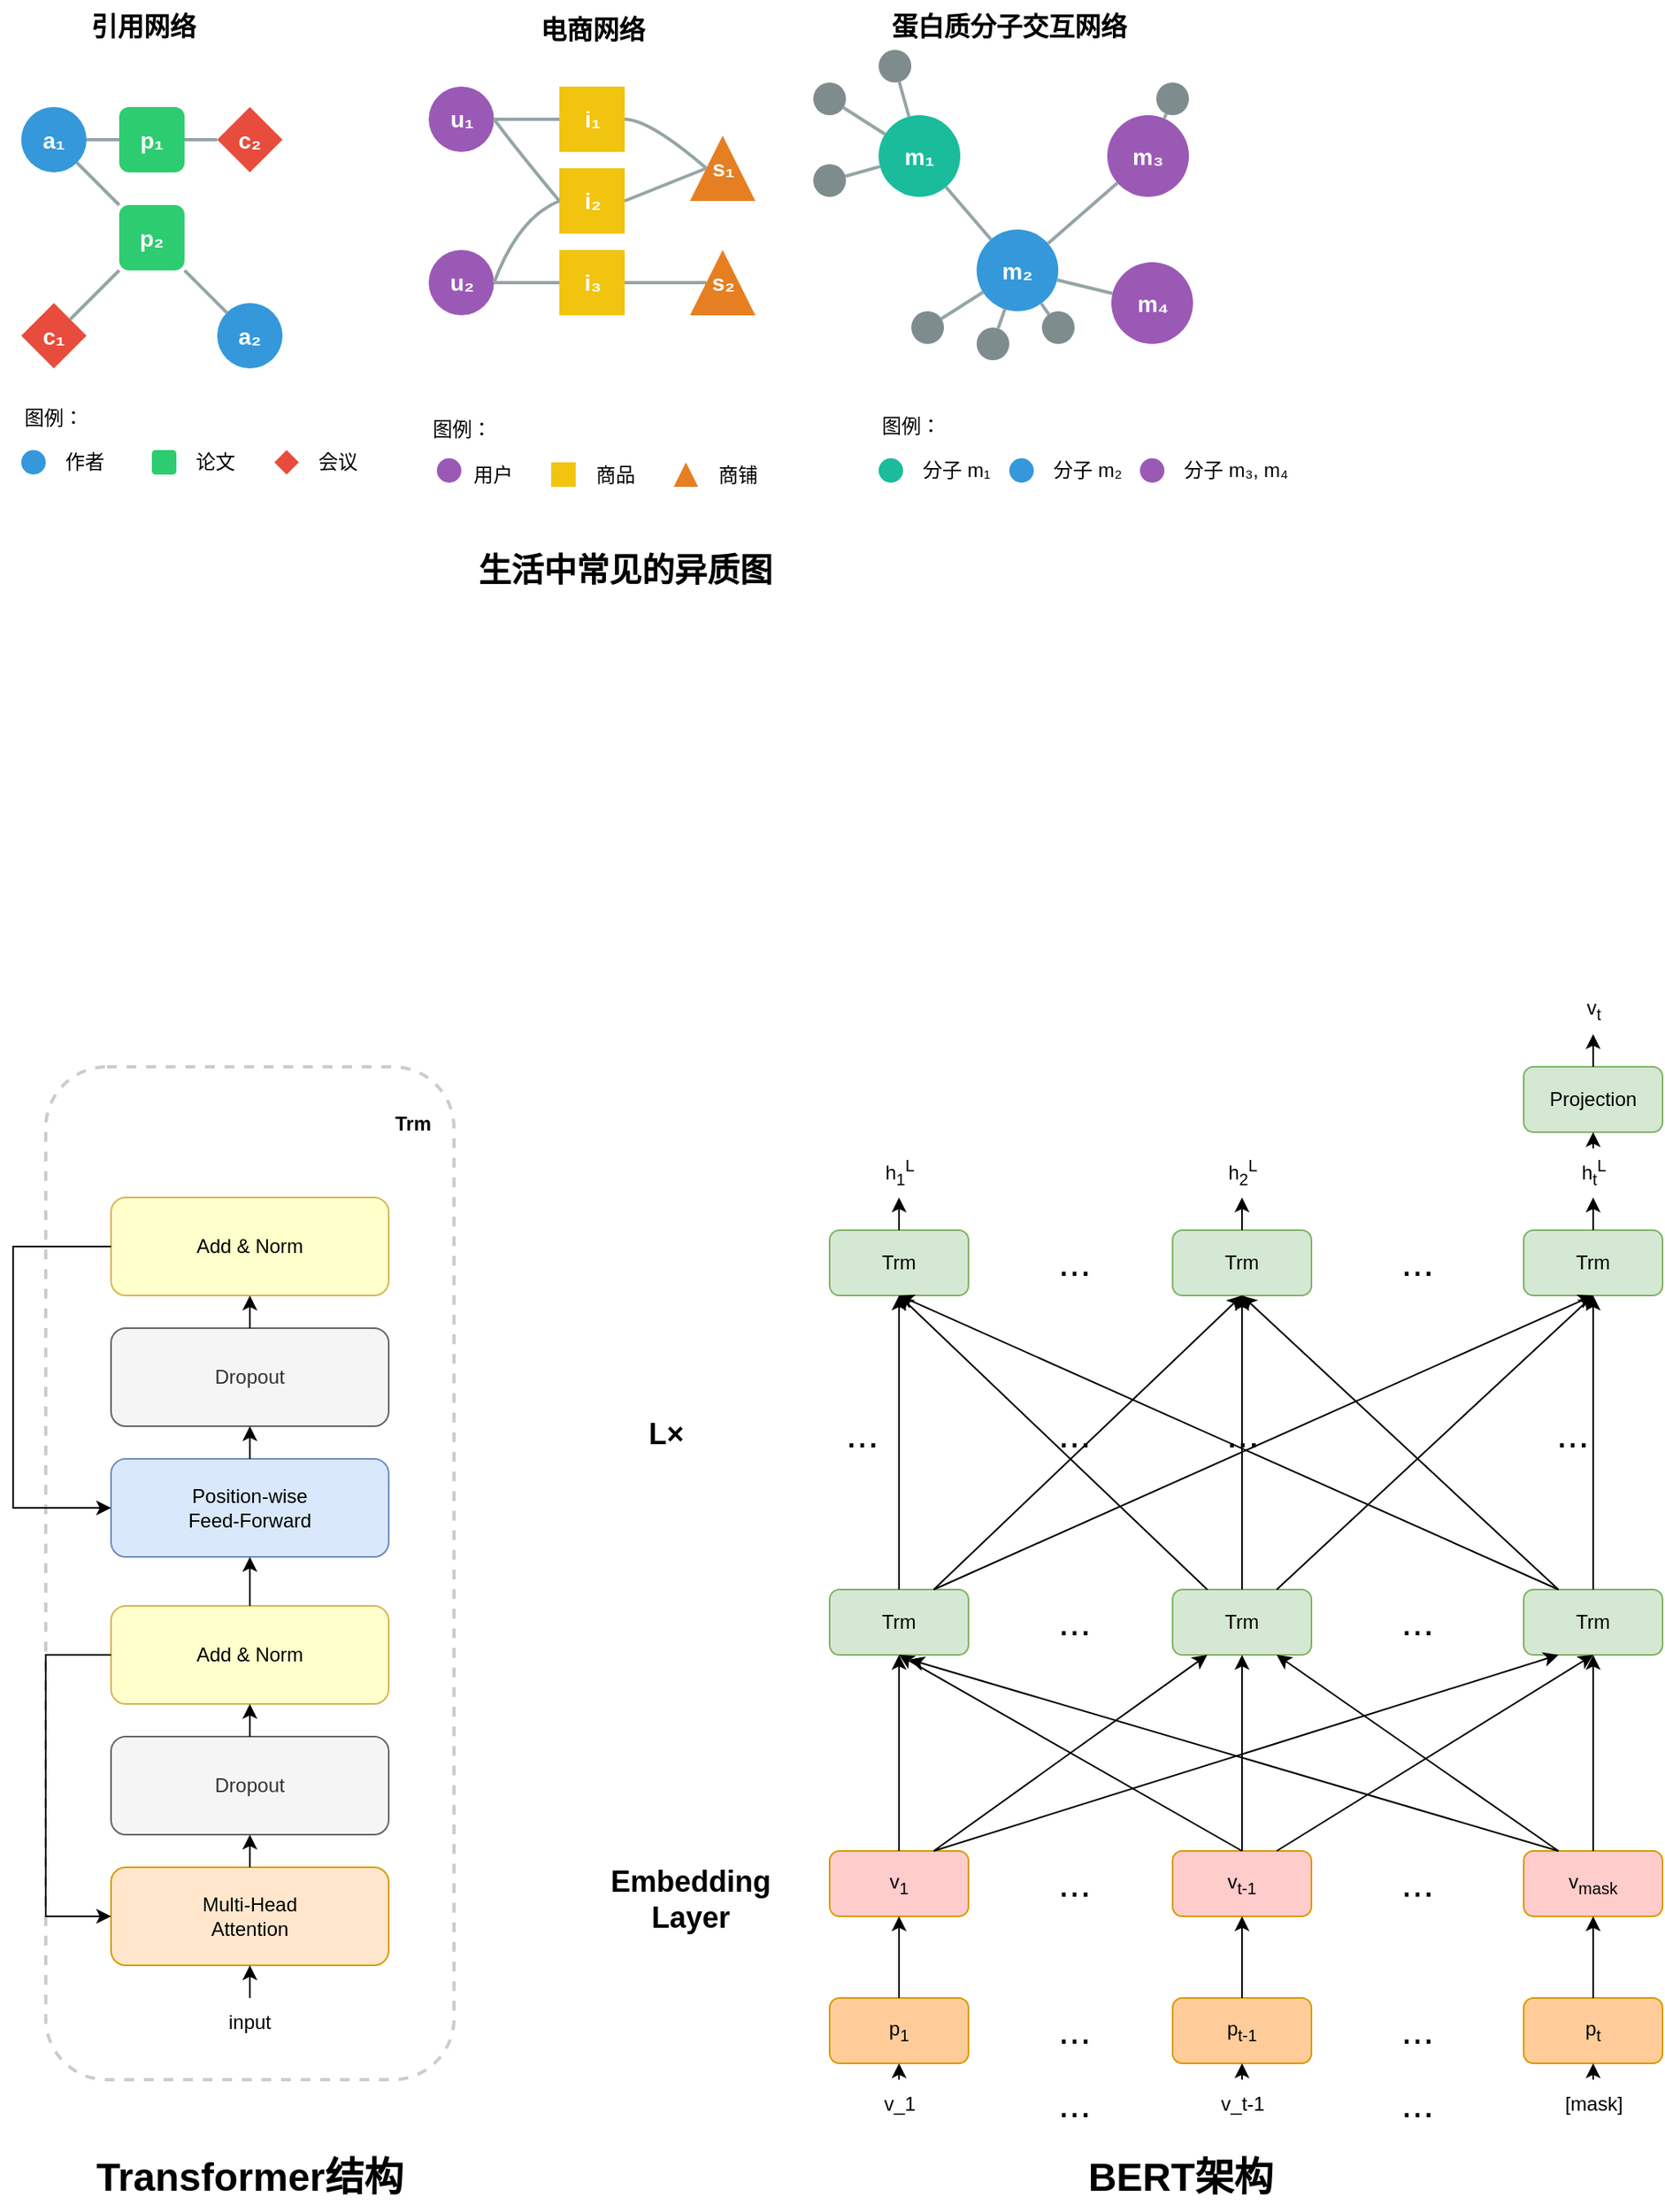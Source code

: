 <mxfile version="26.2.12">
  <diagram name="网络关系图 - 新设计" id="T0NNr2-d_XMmImwdZqJt">
    <mxGraphModel dx="1556" dy="850" grid="1" gridSize="10" guides="1" tooltips="1" connect="1" arrows="1" fold="1" page="1" pageScale="1" pageWidth="827" pageHeight="1169" math="0" shadow="0">
      <root>
        <mxCell id="0" />
        <mxCell id="1" parent="0" />
        <mxCell id="O9Zofe9HGtcKiM1Daw7x-1" value="生活中常见的异质图" style="text;html=1;strokeColor=none;fillColor=none;align=center;verticalAlign=middle;whiteSpace=wrap;rounded=0;fontSize=20;fontStyle=1" parent="1" vertex="1">
          <mxGeometry x="439.5" y="400" width="330" height="30" as="geometry" />
        </mxCell>
        <mxCell id="O9Zofe9HGtcKiM1Daw7x-2" value="引用网络" style="text;html=1;strokeColor=none;fillColor=none;align=center;verticalAlign=middle;whiteSpace=wrap;rounded=0;fontSize=16;fontStyle=1" parent="1" vertex="1">
          <mxGeometry x="230" y="67.5" width="160" height="30" as="geometry" />
        </mxCell>
        <mxCell id="O9Zofe9HGtcKiM1Daw7x-3" value="a₁" style="ellipse;whiteSpace=wrap;html=1;aspect=fixed;fillColor=#3498DB;strokeColor=none;fontColor=#FFFFFF;fontSize=14;fontStyle=1" parent="1" vertex="1">
          <mxGeometry x="235" y="132.5" width="40" height="40" as="geometry" />
        </mxCell>
        <mxCell id="O9Zofe9HGtcKiM1Daw7x-4" value="a₂" style="ellipse;whiteSpace=wrap;html=1;aspect=fixed;fillColor=#3498DB;strokeColor=none;fontColor=#FFFFFF;fontSize=14;fontStyle=1" parent="1" vertex="1">
          <mxGeometry x="355" y="252.5" width="40" height="40" as="geometry" />
        </mxCell>
        <mxCell id="O9Zofe9HGtcKiM1Daw7x-5" value="p₁" style="rounded=1;whiteSpace=wrap;html=1;fillColor=#2ECC71;strokeColor=none;fontColor=#FFFFFF;fontSize=14;fontStyle=1" parent="1" vertex="1">
          <mxGeometry x="295" y="132.5" width="40" height="40" as="geometry" />
        </mxCell>
        <mxCell id="O9Zofe9HGtcKiM1Daw7x-6" value="p₂" style="rounded=1;whiteSpace=wrap;html=1;fillColor=#2ECC71;strokeColor=none;fontColor=#FFFFFF;fontSize=14;fontStyle=1" parent="1" vertex="1">
          <mxGeometry x="295" y="192.5" width="40" height="40" as="geometry" />
        </mxCell>
        <mxCell id="O9Zofe9HGtcKiM1Daw7x-7" value="c₁" style="shape=hexagon;perimeter=hexagonPerimeter2;whiteSpace=wrap;html=1;fixedSize=1;fillColor=#E74C3C;strokeColor=none;fontColor=#FFFFFF;fontSize=14;fontStyle=1" parent="1" vertex="1">
          <mxGeometry x="235" y="252.5" width="40" height="40" as="geometry" />
        </mxCell>
        <mxCell id="O9Zofe9HGtcKiM1Daw7x-8" value="c₂" style="shape=hexagon;perimeter=hexagonPerimeter2;whiteSpace=wrap;html=1;fixedSize=1;fillColor=#E74C3C;strokeColor=none;fontColor=#FFFFFF;fontSize=14;fontStyle=1" parent="1" vertex="1">
          <mxGeometry x="355" y="132.5" width="40" height="40" as="geometry" />
        </mxCell>
        <mxCell id="O9Zofe9HGtcKiM1Daw7x-9" value="" style="endArrow=none;html=1;rounded=0;strokeWidth=2;strokeColor=#95A5A6;" parent="1" source="O9Zofe9HGtcKiM1Daw7x-3" target="O9Zofe9HGtcKiM1Daw7x-5" edge="1">
          <mxGeometry width="50" height="50" relative="1" as="geometry">
            <mxPoint x="495" y="392.5" as="sourcePoint" />
            <mxPoint x="545" y="342.5" as="targetPoint" />
          </mxGeometry>
        </mxCell>
        <mxCell id="O9Zofe9HGtcKiM1Daw7x-10" value="" style="endArrow=none;html=1;rounded=0;strokeWidth=2;strokeColor=#95A5A6;" parent="1" source="O9Zofe9HGtcKiM1Daw7x-3" target="O9Zofe9HGtcKiM1Daw7x-6" edge="1">
          <mxGeometry width="50" height="50" relative="1" as="geometry">
            <mxPoint x="495" y="392.5" as="sourcePoint" />
            <mxPoint x="545" y="342.5" as="targetPoint" />
          </mxGeometry>
        </mxCell>
        <mxCell id="O9Zofe9HGtcKiM1Daw7x-11" value="" style="endArrow=none;html=1;rounded=0;strokeWidth=2;strokeColor=#95A5A6;" parent="1" source="O9Zofe9HGtcKiM1Daw7x-5" target="O9Zofe9HGtcKiM1Daw7x-8" edge="1">
          <mxGeometry width="50" height="50" relative="1" as="geometry">
            <mxPoint x="495" y="392.5" as="sourcePoint" />
            <mxPoint x="545" y="342.5" as="targetPoint" />
          </mxGeometry>
        </mxCell>
        <mxCell id="O9Zofe9HGtcKiM1Daw7x-12" value="" style="endArrow=none;html=1;rounded=0;strokeWidth=2;strokeColor=#95A5A6;" parent="1" source="O9Zofe9HGtcKiM1Daw7x-6" target="O9Zofe9HGtcKiM1Daw7x-7" edge="1">
          <mxGeometry width="50" height="50" relative="1" as="geometry">
            <mxPoint x="495" y="392.5" as="sourcePoint" />
            <mxPoint x="545" y="342.5" as="targetPoint" />
          </mxGeometry>
        </mxCell>
        <mxCell id="O9Zofe9HGtcKiM1Daw7x-13" value="" style="endArrow=none;html=1;rounded=0;strokeWidth=2;strokeColor=#95A5A6;" parent="1" source="O9Zofe9HGtcKiM1Daw7x-6" target="O9Zofe9HGtcKiM1Daw7x-4" edge="1">
          <mxGeometry width="50" height="50" relative="1" as="geometry">
            <mxPoint x="495" y="392.5" as="sourcePoint" />
            <mxPoint x="545" y="342.5" as="targetPoint" />
          </mxGeometry>
        </mxCell>
        <mxCell id="O9Zofe9HGtcKiM1Daw7x-14" value="图例：" style="text;html=1;strokeColor=none;fillColor=none;align=left;verticalAlign=middle;whiteSpace=wrap;fontSize=12;" parent="1" vertex="1">
          <mxGeometry x="235" y="312.5" width="40" height="20" as="geometry" />
        </mxCell>
        <mxCell id="O9Zofe9HGtcKiM1Daw7x-15" value="" style="ellipse;whiteSpace=wrap;html=1;aspect=fixed;fillColor=#3498DB;strokeColor=none;" parent="1" vertex="1">
          <mxGeometry x="235" y="342.5" width="15" height="15" as="geometry" />
        </mxCell>
        <mxCell id="O9Zofe9HGtcKiM1Daw7x-16" value="作者" style="text;html=1;strokeColor=none;fillColor=none;align=left;verticalAlign=middle;whiteSpace=wrap;fontSize=12;" parent="1" vertex="1">
          <mxGeometry x="260" y="340" width="40" height="20" as="geometry" />
        </mxCell>
        <mxCell id="O9Zofe9HGtcKiM1Daw7x-17" value="" style="rounded=1;whiteSpace=wrap;html=1;fillColor=#2ECC71;strokeColor=none;" parent="1" vertex="1">
          <mxGeometry x="315" y="342.5" width="15" height="15" as="geometry" />
        </mxCell>
        <mxCell id="O9Zofe9HGtcKiM1Daw7x-18" value="论文" style="text;html=1;strokeColor=none;fillColor=none;align=left;verticalAlign=middle;whiteSpace=wrap;fontSize=12;" parent="1" vertex="1">
          <mxGeometry x="340" y="340" width="40" height="20" as="geometry" />
        </mxCell>
        <mxCell id="O9Zofe9HGtcKiM1Daw7x-19" value="" style="shape=hexagon;perimeter=hexagonPerimeter2;whiteSpace=wrap;html=1;fixedSize=1;fillColor=#E74C3C;strokeColor=none;" parent="1" vertex="1">
          <mxGeometry x="390" y="342.5" width="15" height="15" as="geometry" />
        </mxCell>
        <mxCell id="O9Zofe9HGtcKiM1Daw7x-20" value="会议" style="text;html=1;strokeColor=none;fillColor=none;align=left;verticalAlign=middle;whiteSpace=wrap;fontSize=12;" parent="1" vertex="1">
          <mxGeometry x="415" y="340" width="40" height="20" as="geometry" />
        </mxCell>
        <mxCell id="O9Zofe9HGtcKiM1Daw7x-21" value="电商网络" style="text;html=1;strokeColor=none;fillColor=none;align=center;verticalAlign=middle;whiteSpace=wrap;rounded=0;fontSize=16;fontStyle=1" parent="1" vertex="1">
          <mxGeometry x="504.5" y="70" width="160" height="30" as="geometry" />
        </mxCell>
        <mxCell id="O9Zofe9HGtcKiM1Daw7x-22" value="u₁" style="ellipse;whiteSpace=wrap;html=1;aspect=fixed;fillColor=#9B59B6;strokeColor=none;fontColor=#FFFFFF;fontSize=14;fontStyle=1" parent="1" vertex="1">
          <mxGeometry x="484.5" y="120" width="40" height="40" as="geometry" />
        </mxCell>
        <mxCell id="O9Zofe9HGtcKiM1Daw7x-23" value="u₂" style="ellipse;whiteSpace=wrap;html=1;aspect=fixed;fillColor=#9B59B6;strokeColor=none;fontColor=#FFFFFF;fontSize=14;fontStyle=1" parent="1" vertex="1">
          <mxGeometry x="484.5" y="220" width="40" height="40" as="geometry" />
        </mxCell>
        <mxCell id="O9Zofe9HGtcKiM1Daw7x-24" value="i₁" style="rounded=0;whiteSpace=wrap;html=1;fillColor=#F1C40F;strokeColor=none;fontColor=#FFFFFF;fontSize=14;fontStyle=1" parent="1" vertex="1">
          <mxGeometry x="564.5" y="120" width="40" height="40" as="geometry" />
        </mxCell>
        <mxCell id="O9Zofe9HGtcKiM1Daw7x-25" value="i₂" style="rounded=0;whiteSpace=wrap;html=1;fillColor=#F1C40F;strokeColor=none;fontColor=#FFFFFF;fontSize=14;fontStyle=1" parent="1" vertex="1">
          <mxGeometry x="564.5" y="170" width="40" height="40" as="geometry" />
        </mxCell>
        <mxCell id="O9Zofe9HGtcKiM1Daw7x-26" value="i₃" style="rounded=0;whiteSpace=wrap;html=1;fillColor=#F1C40F;strokeColor=none;fontColor=#FFFFFF;fontSize=14;fontStyle=1" parent="1" vertex="1">
          <mxGeometry x="564.5" y="220" width="40" height="40" as="geometry" />
        </mxCell>
        <mxCell id="O9Zofe9HGtcKiM1Daw7x-27" value="s₁" style="shape=trapezoid;perimeter=trapezoidPerimeter;whiteSpace=wrap;html=1;fixedSize=1;fillColor=#E67E22;strokeColor=none;fontColor=#FFFFFF;fontSize=14;fontStyle=1" parent="1" vertex="1">
          <mxGeometry x="644.5" y="150" width="40" height="40" as="geometry" />
        </mxCell>
        <mxCell id="O9Zofe9HGtcKiM1Daw7x-28" value="s₂" style="shape=trapezoid;perimeter=trapezoidPerimeter;whiteSpace=wrap;html=1;fixedSize=1;fillColor=#E67E22;strokeColor=none;fontColor=#FFFFFF;fontSize=14;fontStyle=1" parent="1" vertex="1">
          <mxGeometry x="644.5" y="220" width="40" height="40" as="geometry" />
        </mxCell>
        <mxCell id="O9Zofe9HGtcKiM1Daw7x-29" value="" style="endArrow=none;html=1;rounded=1;strokeWidth=2;strokeColor=#95A5A6;exitX=1;exitY=0.5;exitDx=0;exitDy=0;entryX=0;entryY=0.5;entryDx=0;entryDy=0;curved=1;" parent="1" source="O9Zofe9HGtcKiM1Daw7x-22" target="O9Zofe9HGtcKiM1Daw7x-24" edge="1">
          <mxGeometry width="50" height="50" relative="1" as="geometry">
            <mxPoint x="559.5" y="360" as="sourcePoint" />
            <mxPoint x="609.5" y="310" as="targetPoint" />
          </mxGeometry>
        </mxCell>
        <mxCell id="O9Zofe9HGtcKiM1Daw7x-30" value="" style="endArrow=none;html=1;rounded=1;strokeWidth=2;strokeColor=#95A5A6;exitX=1;exitY=0.5;exitDx=0;exitDy=0;entryX=0;entryY=0.5;entryDx=0;entryDy=0;curved=1;" parent="1" source="O9Zofe9HGtcKiM1Daw7x-22" target="O9Zofe9HGtcKiM1Daw7x-25" edge="1">
          <mxGeometry width="50" height="50" relative="1" as="geometry">
            <mxPoint x="559.5" y="360" as="sourcePoint" />
            <mxPoint x="609.5" y="310" as="targetPoint" />
            <Array as="points">
              <mxPoint x="539.5" y="160" />
            </Array>
          </mxGeometry>
        </mxCell>
        <mxCell id="O9Zofe9HGtcKiM1Daw7x-31" value="" style="endArrow=none;html=1;rounded=1;strokeWidth=2;strokeColor=#95A5A6;exitX=1;exitY=0.5;exitDx=0;exitDy=0;entryX=0;entryY=0.5;entryDx=0;entryDy=0;curved=1;" parent="1" source="O9Zofe9HGtcKiM1Daw7x-23" target="O9Zofe9HGtcKiM1Daw7x-25" edge="1">
          <mxGeometry width="50" height="50" relative="1" as="geometry">
            <mxPoint x="559.5" y="360" as="sourcePoint" />
            <mxPoint x="609.5" y="310" as="targetPoint" />
            <Array as="points">
              <mxPoint x="539.5" y="200" />
            </Array>
          </mxGeometry>
        </mxCell>
        <mxCell id="O9Zofe9HGtcKiM1Daw7x-32" value="" style="endArrow=none;html=1;rounded=1;strokeWidth=2;strokeColor=#95A5A6;exitX=1;exitY=0.5;exitDx=0;exitDy=0;entryX=0;entryY=0.5;entryDx=0;entryDy=0;curved=1;" parent="1" source="O9Zofe9HGtcKiM1Daw7x-23" target="O9Zofe9HGtcKiM1Daw7x-26" edge="1">
          <mxGeometry width="50" height="50" relative="1" as="geometry">
            <mxPoint x="559.5" y="360" as="sourcePoint" />
            <mxPoint x="609.5" y="310" as="targetPoint" />
          </mxGeometry>
        </mxCell>
        <mxCell id="O9Zofe9HGtcKiM1Daw7x-33" value="" style="endArrow=none;html=1;rounded=1;strokeWidth=2;strokeColor=#95A5A6;exitX=1;exitY=0.5;exitDx=0;exitDy=0;entryX=0;entryY=0.5;entryDx=0;entryDy=0;curved=1;" parent="1" source="O9Zofe9HGtcKiM1Daw7x-24" target="O9Zofe9HGtcKiM1Daw7x-27" edge="1">
          <mxGeometry width="50" height="50" relative="1" as="geometry">
            <mxPoint x="559.5" y="360" as="sourcePoint" />
            <mxPoint x="609.5" y="310" as="targetPoint" />
            <Array as="points">
              <mxPoint x="619.5" y="140" />
            </Array>
          </mxGeometry>
        </mxCell>
        <mxCell id="O9Zofe9HGtcKiM1Daw7x-34" value="" style="endArrow=none;html=1;rounded=1;strokeWidth=2;strokeColor=#95A5A6;exitX=1;exitY=0.5;exitDx=0;exitDy=0;entryX=0;entryY=0.5;entryDx=0;entryDy=0;curved=1;" parent="1" source="O9Zofe9HGtcKiM1Daw7x-25" target="O9Zofe9HGtcKiM1Daw7x-27" edge="1">
          <mxGeometry width="50" height="50" relative="1" as="geometry">
            <mxPoint x="559.5" y="360" as="sourcePoint" />
            <mxPoint x="609.5" y="310" as="targetPoint" />
          </mxGeometry>
        </mxCell>
        <mxCell id="O9Zofe9HGtcKiM1Daw7x-35" value="" style="endArrow=none;html=1;rounded=1;strokeWidth=2;strokeColor=#95A5A6;exitX=1;exitY=0.5;exitDx=0;exitDy=0;entryX=0;entryY=0.5;entryDx=0;entryDy=0;curved=1;" parent="1" source="O9Zofe9HGtcKiM1Daw7x-26" target="O9Zofe9HGtcKiM1Daw7x-28" edge="1">
          <mxGeometry width="50" height="50" relative="1" as="geometry">
            <mxPoint x="559.5" y="360" as="sourcePoint" />
            <mxPoint x="609.5" y="310" as="targetPoint" />
          </mxGeometry>
        </mxCell>
        <mxCell id="O9Zofe9HGtcKiM1Daw7x-36" value="图例：" style="text;html=1;strokeColor=none;fillColor=none;align=left;verticalAlign=middle;whiteSpace=wrap;fontSize=12;" parent="1" vertex="1">
          <mxGeometry x="484.5" y="320" width="40" height="20" as="geometry" />
        </mxCell>
        <mxCell id="O9Zofe9HGtcKiM1Daw7x-37" value="" style="ellipse;whiteSpace=wrap;html=1;aspect=fixed;fillColor=#9B59B6;strokeColor=none;" parent="1" vertex="1">
          <mxGeometry x="489.5" y="347.5" width="15" height="15" as="geometry" />
        </mxCell>
        <mxCell id="O9Zofe9HGtcKiM1Daw7x-38" value="用户" style="text;html=1;strokeColor=none;fillColor=none;align=left;verticalAlign=middle;whiteSpace=wrap;fontSize=12;" parent="1" vertex="1">
          <mxGeometry x="509.5" y="347.5" width="40" height="20" as="geometry" />
        </mxCell>
        <mxCell id="O9Zofe9HGtcKiM1Daw7x-39" value="" style="rounded=0;whiteSpace=wrap;html=1;fillColor=#F1C40F;strokeColor=none;" parent="1" vertex="1">
          <mxGeometry x="559.5" y="350" width="15" height="15" as="geometry" />
        </mxCell>
        <mxCell id="O9Zofe9HGtcKiM1Daw7x-40" value="商品" style="text;html=1;strokeColor=none;fillColor=none;align=left;verticalAlign=middle;whiteSpace=wrap;fontSize=12;" parent="1" vertex="1">
          <mxGeometry x="584.5" y="347.5" width="40" height="20" as="geometry" />
        </mxCell>
        <mxCell id="O9Zofe9HGtcKiM1Daw7x-41" value="" style="shape=trapezoid;perimeter=trapezoidPerimeter;whiteSpace=wrap;html=1;fixedSize=1;fillColor=#E67E22;strokeColor=none;" parent="1" vertex="1">
          <mxGeometry x="634.5" y="350" width="15" height="15" as="geometry" />
        </mxCell>
        <mxCell id="O9Zofe9HGtcKiM1Daw7x-42" value="商铺" style="text;html=1;strokeColor=none;fillColor=none;align=left;verticalAlign=middle;whiteSpace=wrap;fontSize=12;" parent="1" vertex="1">
          <mxGeometry x="659.5" y="347.5" width="40" height="20" as="geometry" />
        </mxCell>
        <mxCell id="O9Zofe9HGtcKiM1Daw7x-43" value="蛋白质分子交互网络" style="text;html=1;strokeColor=none;fillColor=none;align=center;verticalAlign=middle;whiteSpace=wrap;rounded=0;fontSize=16;fontStyle=1" parent="1" vertex="1">
          <mxGeometry x="760" y="67.5" width="160" height="30" as="geometry" />
        </mxCell>
        <mxCell id="O9Zofe9HGtcKiM1Daw7x-44" value="m₁" style="ellipse;whiteSpace=wrap;html=1;aspect=fixed;fillColor=#1ABC9C;strokeColor=none;fontColor=#FFFFFF;fontSize=14;fontStyle=1" parent="1" vertex="1">
          <mxGeometry x="760" y="137.5" width="50" height="50" as="geometry" />
        </mxCell>
        <mxCell id="O9Zofe9HGtcKiM1Daw7x-45" value="m₂" style="ellipse;whiteSpace=wrap;html=1;aspect=fixed;fillColor=#3498DB;strokeColor=none;fontColor=#FFFFFF;fontSize=14;fontStyle=1" parent="1" vertex="1">
          <mxGeometry x="820" y="207.5" width="50" height="50" as="geometry" />
        </mxCell>
        <mxCell id="O9Zofe9HGtcKiM1Daw7x-46" value="m₃" style="ellipse;whiteSpace=wrap;html=1;aspect=fixed;fillColor=#9B59B6;strokeColor=none;fontColor=#FFFFFF;fontSize=14;fontStyle=1" parent="1" vertex="1">
          <mxGeometry x="900" y="137.5" width="50" height="50" as="geometry" />
        </mxCell>
        <mxCell id="O9Zofe9HGtcKiM1Daw7x-47" value="m₄" style="ellipse;whiteSpace=wrap;html=1;aspect=fixed;fillColor=#9B59B6;strokeColor=none;fontColor=#FFFFFF;fontSize=14;fontStyle=1" parent="1" vertex="1">
          <mxGeometry x="902.5" y="227.5" width="50" height="50" as="geometry" />
        </mxCell>
        <mxCell id="O9Zofe9HGtcKiM1Daw7x-48" value="" style="ellipse;whiteSpace=wrap;html=1;aspect=fixed;fillColor=#7F8C8D;strokeColor=none;" parent="1" vertex="1">
          <mxGeometry x="720" y="117.5" width="20" height="20" as="geometry" />
        </mxCell>
        <mxCell id="O9Zofe9HGtcKiM1Daw7x-49" value="" style="ellipse;whiteSpace=wrap;html=1;aspect=fixed;fillColor=#7F8C8D;strokeColor=none;" parent="1" vertex="1">
          <mxGeometry x="720" y="167.5" width="20" height="20" as="geometry" />
        </mxCell>
        <mxCell id="O9Zofe9HGtcKiM1Daw7x-50" value="" style="ellipse;whiteSpace=wrap;html=1;aspect=fixed;fillColor=#7F8C8D;strokeColor=none;" parent="1" vertex="1">
          <mxGeometry x="760" y="97.5" width="20" height="20" as="geometry" />
        </mxCell>
        <mxCell id="O9Zofe9HGtcKiM1Daw7x-51" value="" style="ellipse;whiteSpace=wrap;html=1;aspect=fixed;fillColor=#7F8C8D;strokeColor=none;" parent="1" vertex="1">
          <mxGeometry x="780" y="257.5" width="20" height="20" as="geometry" />
        </mxCell>
        <mxCell id="O9Zofe9HGtcKiM1Daw7x-52" value="" style="ellipse;whiteSpace=wrap;html=1;aspect=fixed;fillColor=#7F8C8D;strokeColor=none;" parent="1" vertex="1">
          <mxGeometry x="820" y="267.5" width="20" height="20" as="geometry" />
        </mxCell>
        <mxCell id="O9Zofe9HGtcKiM1Daw7x-53" value="" style="ellipse;whiteSpace=wrap;html=1;aspect=fixed;fillColor=#7F8C8D;strokeColor=none;" parent="1" vertex="1">
          <mxGeometry x="860" y="257.5" width="20" height="20" as="geometry" />
        </mxCell>
        <mxCell id="O9Zofe9HGtcKiM1Daw7x-54" value="" style="ellipse;whiteSpace=wrap;html=1;aspect=fixed;fillColor=#7F8C8D;strokeColor=none;" parent="1" vertex="1">
          <mxGeometry x="930" y="117.5" width="20" height="20" as="geometry" />
        </mxCell>
        <mxCell id="O9Zofe9HGtcKiM1Daw7x-56" value="" style="endArrow=none;html=1;rounded=0;strokeWidth=2;strokeColor=#95A5A6;" parent="1" source="O9Zofe9HGtcKiM1Daw7x-44" target="O9Zofe9HGtcKiM1Daw7x-45" edge="1">
          <mxGeometry width="50" height="50" relative="1" as="geometry">
            <mxPoint x="790" y="397.5" as="sourcePoint" />
            <mxPoint x="840" y="347.5" as="targetPoint" />
          </mxGeometry>
        </mxCell>
        <mxCell id="O9Zofe9HGtcKiM1Daw7x-57" value="" style="endArrow=none;html=1;rounded=0;strokeWidth=2;strokeColor=#95A5A6;" parent="1" source="O9Zofe9HGtcKiM1Daw7x-45" target="O9Zofe9HGtcKiM1Daw7x-46" edge="1">
          <mxGeometry width="50" height="50" relative="1" as="geometry">
            <mxPoint x="790" y="397.5" as="sourcePoint" />
            <mxPoint x="840" y="347.5" as="targetPoint" />
          </mxGeometry>
        </mxCell>
        <mxCell id="O9Zofe9HGtcKiM1Daw7x-58" value="" style="endArrow=none;html=1;rounded=0;strokeWidth=2;strokeColor=#95A5A6;" parent="1" source="O9Zofe9HGtcKiM1Daw7x-45" target="O9Zofe9HGtcKiM1Daw7x-47" edge="1">
          <mxGeometry width="50" height="50" relative="1" as="geometry">
            <mxPoint x="790" y="397.5" as="sourcePoint" />
            <mxPoint x="840" y="347.5" as="targetPoint" />
          </mxGeometry>
        </mxCell>
        <mxCell id="O9Zofe9HGtcKiM1Daw7x-59" value="" style="endArrow=none;html=1;rounded=0;strokeWidth=2;strokeColor=#95A5A6;" parent="1" source="O9Zofe9HGtcKiM1Daw7x-44" target="O9Zofe9HGtcKiM1Daw7x-48" edge="1">
          <mxGeometry width="50" height="50" relative="1" as="geometry">
            <mxPoint x="790" y="397.5" as="sourcePoint" />
            <mxPoint x="840" y="347.5" as="targetPoint" />
          </mxGeometry>
        </mxCell>
        <mxCell id="O9Zofe9HGtcKiM1Daw7x-60" value="" style="endArrow=none;html=1;rounded=0;strokeWidth=2;strokeColor=#95A5A6;" parent="1" source="O9Zofe9HGtcKiM1Daw7x-44" target="O9Zofe9HGtcKiM1Daw7x-49" edge="1">
          <mxGeometry width="50" height="50" relative="1" as="geometry">
            <mxPoint x="790" y="397.5" as="sourcePoint" />
            <mxPoint x="840" y="347.5" as="targetPoint" />
          </mxGeometry>
        </mxCell>
        <mxCell id="O9Zofe9HGtcKiM1Daw7x-61" value="" style="endArrow=none;html=1;rounded=0;strokeWidth=2;strokeColor=#95A5A6;" parent="1" source="O9Zofe9HGtcKiM1Daw7x-44" target="O9Zofe9HGtcKiM1Daw7x-50" edge="1">
          <mxGeometry width="50" height="50" relative="1" as="geometry">
            <mxPoint x="790" y="397.5" as="sourcePoint" />
            <mxPoint x="840" y="347.5" as="targetPoint" />
          </mxGeometry>
        </mxCell>
        <mxCell id="O9Zofe9HGtcKiM1Daw7x-62" value="" style="endArrow=none;html=1;rounded=0;strokeWidth=2;strokeColor=#95A5A6;" parent="1" source="O9Zofe9HGtcKiM1Daw7x-45" target="O9Zofe9HGtcKiM1Daw7x-51" edge="1">
          <mxGeometry width="50" height="50" relative="1" as="geometry">
            <mxPoint x="790" y="397.5" as="sourcePoint" />
            <mxPoint x="840" y="347.5" as="targetPoint" />
          </mxGeometry>
        </mxCell>
        <mxCell id="O9Zofe9HGtcKiM1Daw7x-63" value="" style="endArrow=none;html=1;rounded=0;strokeWidth=2;strokeColor=#95A5A6;" parent="1" source="O9Zofe9HGtcKiM1Daw7x-45" target="O9Zofe9HGtcKiM1Daw7x-52" edge="1">
          <mxGeometry width="50" height="50" relative="1" as="geometry">
            <mxPoint x="790" y="397.5" as="sourcePoint" />
            <mxPoint x="840" y="347.5" as="targetPoint" />
          </mxGeometry>
        </mxCell>
        <mxCell id="O9Zofe9HGtcKiM1Daw7x-64" value="" style="endArrow=none;html=1;rounded=0;strokeWidth=2;strokeColor=#95A5A6;" parent="1" source="O9Zofe9HGtcKiM1Daw7x-45" target="O9Zofe9HGtcKiM1Daw7x-53" edge="1">
          <mxGeometry width="50" height="50" relative="1" as="geometry">
            <mxPoint x="790" y="397.5" as="sourcePoint" />
            <mxPoint x="840" y="347.5" as="targetPoint" />
          </mxGeometry>
        </mxCell>
        <mxCell id="O9Zofe9HGtcKiM1Daw7x-65" value="" style="endArrow=none;html=1;rounded=0;strokeWidth=2;strokeColor=#95A5A6;" parent="1" source="O9Zofe9HGtcKiM1Daw7x-46" target="O9Zofe9HGtcKiM1Daw7x-54" edge="1">
          <mxGeometry width="50" height="50" relative="1" as="geometry">
            <mxPoint x="790" y="397.5" as="sourcePoint" />
            <mxPoint x="840" y="347.5" as="targetPoint" />
          </mxGeometry>
        </mxCell>
        <mxCell id="O9Zofe9HGtcKiM1Daw7x-67" value="图例：" style="text;html=1;strokeColor=none;fillColor=none;align=left;verticalAlign=middle;whiteSpace=wrap;fontSize=12;" parent="1" vertex="1">
          <mxGeometry x="760" y="317.5" width="40" height="20" as="geometry" />
        </mxCell>
        <mxCell id="O9Zofe9HGtcKiM1Daw7x-68" value="" style="ellipse;whiteSpace=wrap;html=1;aspect=fixed;fillColor=#1ABC9C;strokeColor=none;" parent="1" vertex="1">
          <mxGeometry x="760" y="347.5" width="15" height="15" as="geometry" />
        </mxCell>
        <mxCell id="O9Zofe9HGtcKiM1Daw7x-69" value="分子 m₁" style="text;html=1;strokeColor=none;fillColor=none;align=left;verticalAlign=middle;whiteSpace=wrap;fontSize=12;" parent="1" vertex="1">
          <mxGeometry x="785" y="345" width="50" height="20" as="geometry" />
        </mxCell>
        <mxCell id="O9Zofe9HGtcKiM1Daw7x-70" value="" style="ellipse;whiteSpace=wrap;html=1;aspect=fixed;fillColor=#3498DB;strokeColor=none;" parent="1" vertex="1">
          <mxGeometry x="840" y="347.5" width="15" height="15" as="geometry" />
        </mxCell>
        <mxCell id="O9Zofe9HGtcKiM1Daw7x-71" value="分子 m₂" style="text;html=1;strokeColor=none;fillColor=none;align=left;verticalAlign=middle;whiteSpace=wrap;fontSize=12;" parent="1" vertex="1">
          <mxGeometry x="865" y="345" width="50" height="20" as="geometry" />
        </mxCell>
        <mxCell id="O9Zofe9HGtcKiM1Daw7x-72" value="" style="ellipse;whiteSpace=wrap;html=1;aspect=fixed;fillColor=#9B59B6;strokeColor=none;" parent="1" vertex="1">
          <mxGeometry x="920" y="347.5" width="15" height="15" as="geometry" />
        </mxCell>
        <mxCell id="O9Zofe9HGtcKiM1Daw7x-73" value="分子 m₃, m₄" style="text;html=1;strokeColor=none;fillColor=none;align=left;verticalAlign=middle;whiteSpace=wrap;fontSize=12;" parent="1" vertex="1">
          <mxGeometry x="945" y="345" width="70" height="20" as="geometry" />
        </mxCell>
        <mxCell id="IxpcNNt1We0J_g9DyOTK-1" value="" style="rounded=1;whiteSpace=wrap;html=1;dashed=1;strokeWidth=2;fillColor=none;strokeColor=#CCCCCC;" vertex="1" parent="1">
          <mxGeometry x="250" y="720" width="250" height="620" as="geometry" />
        </mxCell>
        <mxCell id="IxpcNNt1We0J_g9DyOTK-2" value="Transformer结构" style="text;html=1;strokeColor=none;fillColor=none;align=center;verticalAlign=middle;whiteSpace=wrap;rounded=0;fontSize=24;fontStyle=1" vertex="1" parent="1">
          <mxGeometry x="250" y="1380" width="250" height="40" as="geometry" />
        </mxCell>
        <mxCell id="IxpcNNt1We0J_g9DyOTK-3" value="Add &amp; Norm" style="rounded=1;whiteSpace=wrap;html=1;fillColor=#FFFFCC;strokeColor=#d6b656;" vertex="1" parent="1">
          <mxGeometry x="290" y="800" width="170" height="60" as="geometry" />
        </mxCell>
        <mxCell id="IxpcNNt1We0J_g9DyOTK-4" value="Dropout" style="rounded=1;whiteSpace=wrap;html=1;fillColor=#F5F5F5;strokeColor=#666666;fontColor=#333333;" vertex="1" parent="1">
          <mxGeometry x="290" y="880" width="170" height="60" as="geometry" />
        </mxCell>
        <mxCell id="IxpcNNt1We0J_g9DyOTK-5" value="Position-wise&#xa;Feed-Forward" style="rounded=1;whiteSpace=wrap;html=1;fillColor=#dae8fc;strokeColor=#6c8ebf;" vertex="1" parent="1">
          <mxGeometry x="290" y="960" width="170" height="60" as="geometry" />
        </mxCell>
        <mxCell id="IxpcNNt1We0J_g9DyOTK-6" value="Add &amp; Norm" style="rounded=1;whiteSpace=wrap;html=1;fillColor=#FFFFCC;strokeColor=#d6b656;" vertex="1" parent="1">
          <mxGeometry x="290" y="1050" width="170" height="60" as="geometry" />
        </mxCell>
        <mxCell id="IxpcNNt1We0J_g9DyOTK-7" value="Dropout" style="rounded=1;whiteSpace=wrap;html=1;fillColor=#F5F5F5;strokeColor=#666666;fontColor=#333333;" vertex="1" parent="1">
          <mxGeometry x="290" y="1130" width="170" height="60" as="geometry" />
        </mxCell>
        <mxCell id="IxpcNNt1We0J_g9DyOTK-8" value="Multi-Head&#xa;Attention" style="rounded=1;whiteSpace=wrap;html=1;fillColor=#ffe6cc;strokeColor=#d79b00;" vertex="1" parent="1">
          <mxGeometry x="290" y="1210" width="170" height="60" as="geometry" />
        </mxCell>
        <mxCell id="IxpcNNt1We0J_g9DyOTK-9" value="input" style="text;html=1;strokeColor=none;fillColor=none;align=center;verticalAlign=middle;whiteSpace=wrap;rounded=0;" vertex="1" parent="1">
          <mxGeometry x="345" y="1290" width="60" height="30" as="geometry" />
        </mxCell>
        <mxCell id="IxpcNNt1We0J_g9DyOTK-10" value="Trm" style="text;html=1;strokeColor=none;fillColor=none;align=center;verticalAlign=middle;whiteSpace=wrap;rounded=0;fontStyle=1" vertex="1" parent="1">
          <mxGeometry x="455" y="740" width="40" height="30" as="geometry" />
        </mxCell>
        <mxCell id="IxpcNNt1We0J_g9DyOTK-11" value="" style="endArrow=classic;html=1;rounded=0;entryX=0.5;entryY=1;entryDx=0;entryDy=0;exitX=0.5;exitY=0;exitDx=0;exitDy=0;" edge="1" parent="1" source="IxpcNNt1We0J_g9DyOTK-9" target="IxpcNNt1We0J_g9DyOTK-8">
          <mxGeometry width="50" height="50" relative="1" as="geometry">
            <mxPoint x="375" y="1290" as="sourcePoint" />
            <mxPoint x="425" y="1240" as="targetPoint" />
          </mxGeometry>
        </mxCell>
        <mxCell id="IxpcNNt1We0J_g9DyOTK-12" value="" style="endArrow=classic;html=1;rounded=0;entryX=0.5;entryY=1;entryDx=0;entryDy=0;exitX=0.5;exitY=0;exitDx=0;exitDy=0;" edge="1" parent="1" source="IxpcNNt1We0J_g9DyOTK-8" target="IxpcNNt1We0J_g9DyOTK-7">
          <mxGeometry width="50" height="50" relative="1" as="geometry">
            <mxPoint x="375" y="1210" as="sourcePoint" />
            <mxPoint x="425" y="1160" as="targetPoint" />
          </mxGeometry>
        </mxCell>
        <mxCell id="IxpcNNt1We0J_g9DyOTK-13" value="" style="endArrow=classic;html=1;rounded=0;entryX=0.5;entryY=1;entryDx=0;entryDy=0;exitX=0.5;exitY=0;exitDx=0;exitDy=0;" edge="1" parent="1" source="IxpcNNt1We0J_g9DyOTK-7" target="IxpcNNt1We0J_g9DyOTK-6">
          <mxGeometry width="50" height="50" relative="1" as="geometry">
            <mxPoint x="375" y="1130" as="sourcePoint" />
            <mxPoint x="425" y="1080" as="targetPoint" />
          </mxGeometry>
        </mxCell>
        <mxCell id="IxpcNNt1We0J_g9DyOTK-14" value="" style="endArrow=classic;html=1;rounded=0;entryX=0.5;entryY=1;entryDx=0;entryDy=0;exitX=0.5;exitY=0;exitDx=0;exitDy=0;" edge="1" parent="1" source="IxpcNNt1We0J_g9DyOTK-6" target="IxpcNNt1We0J_g9DyOTK-5">
          <mxGeometry width="50" height="50" relative="1" as="geometry">
            <mxPoint x="375" y="1050" as="sourcePoint" />
            <mxPoint x="425" y="1000" as="targetPoint" />
          </mxGeometry>
        </mxCell>
        <mxCell id="IxpcNNt1We0J_g9DyOTK-15" value="" style="endArrow=classic;html=1;rounded=0;entryX=0.5;entryY=1;entryDx=0;entryDy=0;exitX=0.5;exitY=0;exitDx=0;exitDy=0;" edge="1" parent="1" source="IxpcNNt1We0J_g9DyOTK-5" target="IxpcNNt1We0J_g9DyOTK-4">
          <mxGeometry width="50" height="50" relative="1" as="geometry">
            <mxPoint x="375" y="960" as="sourcePoint" />
            <mxPoint x="425" y="910" as="targetPoint" />
          </mxGeometry>
        </mxCell>
        <mxCell id="IxpcNNt1We0J_g9DyOTK-16" value="" style="endArrow=classic;html=1;rounded=0;entryX=0.5;entryY=1;entryDx=0;entryDy=0;exitX=0.5;exitY=0;exitDx=0;exitDy=0;" edge="1" parent="1" source="IxpcNNt1We0J_g9DyOTK-4" target="IxpcNNt1We0J_g9DyOTK-3">
          <mxGeometry width="50" height="50" relative="1" as="geometry">
            <mxPoint x="375" y="880" as="sourcePoint" />
            <mxPoint x="425" y="830" as="targetPoint" />
          </mxGeometry>
        </mxCell>
        <mxCell id="IxpcNNt1We0J_g9DyOTK-17" value="" style="endArrow=classic;html=1;rounded=0;exitX=0;exitY=0.5;exitDx=0;exitDy=0;entryX=0;entryY=0.5;entryDx=0;entryDy=0;" edge="1" parent="1" source="IxpcNNt1We0J_g9DyOTK-6" target="IxpcNNt1We0J_g9DyOTK-8">
          <mxGeometry width="50" height="50" relative="1" as="geometry">
            <mxPoint x="240" y="1080" as="sourcePoint" />
            <mxPoint x="240" y="1240" as="targetPoint" />
            <Array as="points">
              <mxPoint x="250" y="1080" />
              <mxPoint x="250" y="1240" />
            </Array>
          </mxGeometry>
        </mxCell>
        <mxCell id="IxpcNNt1We0J_g9DyOTK-18" value="" style="endArrow=classic;html=1;rounded=0;exitX=0;exitY=0.5;exitDx=0;exitDy=0;entryX=0;entryY=0.5;entryDx=0;entryDy=0;" edge="1" parent="1" source="IxpcNNt1We0J_g9DyOTK-3" target="IxpcNNt1We0J_g9DyOTK-5">
          <mxGeometry width="50" height="50" relative="1" as="geometry">
            <mxPoint x="240" y="830" as="sourcePoint" />
            <mxPoint x="240" y="990" as="targetPoint" />
            <Array as="points">
              <mxPoint x="230" y="830" />
              <mxPoint x="230" y="990" />
            </Array>
          </mxGeometry>
        </mxCell>
        <mxCell id="IxpcNNt1We0J_g9DyOTK-19" value="BERT架构" style="text;html=1;strokeColor=none;fillColor=none;align=center;verticalAlign=middle;whiteSpace=wrap;rounded=0;fontSize=24;fontStyle=1" vertex="1" parent="1">
          <mxGeometry x="820" y="1380" width="250" height="40" as="geometry" />
        </mxCell>
        <mxCell id="IxpcNNt1We0J_g9DyOTK-20" value="Projection" style="rounded=1;whiteSpace=wrap;html=1;fillColor=#d5e8d4;strokeColor=#82b366;" vertex="1" parent="1">
          <mxGeometry x="1155" y="720" width="85" height="40" as="geometry" />
        </mxCell>
        <mxCell id="IxpcNNt1We0J_g9DyOTK-21" value="v&lt;sub&gt;t&lt;/sub&gt;" style="text;html=1;strokeColor=none;fillColor=none;align=center;verticalAlign=middle;whiteSpace=wrap;rounded=0;" vertex="1" parent="1">
          <mxGeometry x="1167.5" y="670" width="60" height="30" as="geometry" />
        </mxCell>
        <mxCell id="IxpcNNt1We0J_g9DyOTK-22" value="" style="endArrow=classic;html=1;rounded=0;entryX=0.5;entryY=1;entryDx=0;entryDy=0;exitX=0.5;exitY=0;exitDx=0;exitDy=0;" edge="1" parent="1" source="IxpcNNt1We0J_g9DyOTK-20" target="IxpcNNt1We0J_g9DyOTK-21">
          <mxGeometry width="50" height="50" relative="1" as="geometry">
            <mxPoint x="1197.5" y="720" as="sourcePoint" />
            <mxPoint x="1247.5" y="670" as="targetPoint" />
          </mxGeometry>
        </mxCell>
        <mxCell id="IxpcNNt1We0J_g9DyOTK-23" value="Trm" style="rounded=1;whiteSpace=wrap;html=1;fillColor=#d5e8d4;strokeColor=#82b366;" vertex="1" parent="1">
          <mxGeometry x="730" y="820" width="85" height="40" as="geometry" />
        </mxCell>
        <mxCell id="IxpcNNt1We0J_g9DyOTK-24" value="Trm" style="rounded=1;whiteSpace=wrap;html=1;fillColor=#d5e8d4;strokeColor=#82b366;" vertex="1" parent="1">
          <mxGeometry x="940" y="820" width="85" height="40" as="geometry" />
        </mxCell>
        <mxCell id="IxpcNNt1We0J_g9DyOTK-25" value="Trm" style="rounded=1;whiteSpace=wrap;html=1;fillColor=#d5e8d4;strokeColor=#82b366;" vertex="1" parent="1">
          <mxGeometry x="1155" y="820" width="85" height="40" as="geometry" />
        </mxCell>
        <mxCell id="IxpcNNt1We0J_g9DyOTK-26" value="h&lt;sub&gt;1&lt;/sub&gt;&lt;sup&gt;L&lt;/sup&gt;" style="text;html=1;strokeColor=none;fillColor=none;align=center;verticalAlign=middle;whiteSpace=wrap;rounded=0;" vertex="1" parent="1">
          <mxGeometry x="742.5" y="770" width="60" height="30" as="geometry" />
        </mxCell>
        <mxCell id="IxpcNNt1We0J_g9DyOTK-27" value="h&lt;sub&gt;2&lt;/sub&gt;&lt;sup&gt;L&lt;/sup&gt;" style="text;html=1;strokeColor=none;fillColor=none;align=center;verticalAlign=middle;whiteSpace=wrap;rounded=0;" vertex="1" parent="1">
          <mxGeometry x="952.5" y="770" width="60" height="30" as="geometry" />
        </mxCell>
        <mxCell id="IxpcNNt1We0J_g9DyOTK-28" value="h&lt;sub&gt;t&lt;/sub&gt;&lt;sup&gt;L&lt;/sup&gt;" style="text;html=1;strokeColor=none;fillColor=none;align=center;verticalAlign=middle;whiteSpace=wrap;rounded=0;" vertex="1" parent="1">
          <mxGeometry x="1167.5" y="770" width="60" height="30" as="geometry" />
        </mxCell>
        <mxCell id="IxpcNNt1We0J_g9DyOTK-29" value="" style="endArrow=classic;html=1;rounded=0;entryX=0.5;entryY=1;entryDx=0;entryDy=0;exitX=0.5;exitY=0;exitDx=0;exitDy=0;" edge="1" parent="1" source="IxpcNNt1We0J_g9DyOTK-23" target="IxpcNNt1We0J_g9DyOTK-26">
          <mxGeometry width="50" height="50" relative="1" as="geometry">
            <mxPoint x="772.5" y="820" as="sourcePoint" />
            <mxPoint x="822.5" y="770" as="targetPoint" />
          </mxGeometry>
        </mxCell>
        <mxCell id="IxpcNNt1We0J_g9DyOTK-30" value="" style="endArrow=classic;html=1;rounded=0;entryX=0.5;entryY=1;entryDx=0;entryDy=0;exitX=0.5;exitY=0;exitDx=0;exitDy=0;" edge="1" parent="1" source="IxpcNNt1We0J_g9DyOTK-24" target="IxpcNNt1We0J_g9DyOTK-27">
          <mxGeometry width="50" height="50" relative="1" as="geometry">
            <mxPoint x="982.5" y="820" as="sourcePoint" />
            <mxPoint x="1032.5" y="770" as="targetPoint" />
          </mxGeometry>
        </mxCell>
        <mxCell id="IxpcNNt1We0J_g9DyOTK-31" value="" style="endArrow=classic;html=1;rounded=0;entryX=0.5;entryY=1;entryDx=0;entryDy=0;exitX=0.5;exitY=0;exitDx=0;exitDy=0;" edge="1" parent="1" source="IxpcNNt1We0J_g9DyOTK-25" target="IxpcNNt1We0J_g9DyOTK-28">
          <mxGeometry width="50" height="50" relative="1" as="geometry">
            <mxPoint x="1197.5" y="820" as="sourcePoint" />
            <mxPoint x="1247.5" y="770" as="targetPoint" />
          </mxGeometry>
        </mxCell>
        <mxCell id="IxpcNNt1We0J_g9DyOTK-32" value="" style="endArrow=classic;html=1;rounded=0;entryX=0.5;entryY=1;entryDx=0;entryDy=0;exitX=0.5;exitY=0;exitDx=0;exitDy=0;" edge="1" parent="1" source="IxpcNNt1We0J_g9DyOTK-28" target="IxpcNNt1We0J_g9DyOTK-20">
          <mxGeometry width="50" height="50" relative="1" as="geometry">
            <mxPoint x="1197.5" y="770" as="sourcePoint" />
            <mxPoint x="1247.5" y="720" as="targetPoint" />
          </mxGeometry>
        </mxCell>
        <mxCell id="IxpcNNt1We0J_g9DyOTK-33" value="L×" style="text;html=1;strokeColor=none;fillColor=none;align=center;verticalAlign=middle;whiteSpace=wrap;rounded=0;fontSize=18;fontStyle=1" vertex="1" parent="1">
          <mxGeometry x="600" y="930" width="60" height="30" as="geometry" />
        </mxCell>
        <mxCell id="IxpcNNt1We0J_g9DyOTK-34" value="Trm" style="rounded=1;whiteSpace=wrap;html=1;fillColor=#d5e8d4;strokeColor=#82b366;" vertex="1" parent="1">
          <mxGeometry x="730" y="1040" width="85" height="40" as="geometry" />
        </mxCell>
        <mxCell id="IxpcNNt1We0J_g9DyOTK-35" value="Trm" style="rounded=1;whiteSpace=wrap;html=1;fillColor=#d5e8d4;strokeColor=#82b366;" vertex="1" parent="1">
          <mxGeometry x="940" y="1040" width="85" height="40" as="geometry" />
        </mxCell>
        <mxCell id="IxpcNNt1We0J_g9DyOTK-36" value="Trm" style="rounded=1;whiteSpace=wrap;html=1;fillColor=#d5e8d4;strokeColor=#82b366;" vertex="1" parent="1">
          <mxGeometry x="1155" y="1040" width="85" height="40" as="geometry" />
        </mxCell>
        <mxCell id="IxpcNNt1We0J_g9DyOTK-37" value="..." style="text;html=1;strokeColor=none;fillColor=none;align=center;verticalAlign=middle;whiteSpace=wrap;rounded=0;fontSize=24;" vertex="1" parent="1">
          <mxGeometry x="850" y="825" width="60" height="30" as="geometry" />
        </mxCell>
        <mxCell id="IxpcNNt1We0J_g9DyOTK-38" value="..." style="text;html=1;strokeColor=none;fillColor=none;align=center;verticalAlign=middle;whiteSpace=wrap;rounded=0;fontSize=24;" vertex="1" parent="1">
          <mxGeometry x="1060" y="825" width="60" height="30" as="geometry" />
        </mxCell>
        <mxCell id="IxpcNNt1We0J_g9DyOTK-39" value="..." style="text;html=1;strokeColor=none;fillColor=none;align=center;verticalAlign=middle;whiteSpace=wrap;rounded=0;fontSize=24;" vertex="1" parent="1">
          <mxGeometry x="720" y="930" width="60" height="30" as="geometry" />
        </mxCell>
        <mxCell id="IxpcNNt1We0J_g9DyOTK-40" value="..." style="text;html=1;strokeColor=none;fillColor=none;align=center;verticalAlign=middle;whiteSpace=wrap;rounded=0;fontSize=24;" vertex="1" parent="1">
          <mxGeometry x="850" y="930" width="60" height="30" as="geometry" />
        </mxCell>
        <mxCell id="IxpcNNt1We0J_g9DyOTK-41" value="..." style="text;html=1;strokeColor=none;fillColor=none;align=center;verticalAlign=middle;whiteSpace=wrap;rounded=0;fontSize=24;" vertex="1" parent="1">
          <mxGeometry x="952.5" y="930" width="60" height="30" as="geometry" />
        </mxCell>
        <mxCell id="IxpcNNt1We0J_g9DyOTK-42" value="..." style="text;html=1;strokeColor=none;fillColor=none;align=center;verticalAlign=middle;whiteSpace=wrap;rounded=0;fontSize=24;" vertex="1" parent="1">
          <mxGeometry x="1155" y="930" width="60" height="30" as="geometry" />
        </mxCell>
        <mxCell id="IxpcNNt1We0J_g9DyOTK-43" value="..." style="text;html=1;strokeColor=none;fillColor=none;align=center;verticalAlign=middle;whiteSpace=wrap;rounded=0;fontSize=24;" vertex="1" parent="1">
          <mxGeometry x="850" y="1045" width="60" height="30" as="geometry" />
        </mxCell>
        <mxCell id="IxpcNNt1We0J_g9DyOTK-44" value="..." style="text;html=1;strokeColor=none;fillColor=none;align=center;verticalAlign=middle;whiteSpace=wrap;rounded=0;fontSize=24;" vertex="1" parent="1">
          <mxGeometry x="1060" y="1045" width="60" height="30" as="geometry" />
        </mxCell>
        <mxCell id="IxpcNNt1We0J_g9DyOTK-45" value="" style="endArrow=classic;html=1;rounded=0;entryX=0.5;entryY=1;entryDx=0;entryDy=0;exitX=0.5;exitY=0;exitDx=0;exitDy=0;" edge="1" parent="1" source="IxpcNNt1We0J_g9DyOTK-34" target="IxpcNNt1We0J_g9DyOTK-23">
          <mxGeometry width="50" height="50" relative="1" as="geometry">
            <mxPoint x="720" y="1040" as="sourcePoint" />
            <mxPoint x="770" y="990" as="targetPoint" />
          </mxGeometry>
        </mxCell>
        <mxCell id="IxpcNNt1We0J_g9DyOTK-46" value="" style="endArrow=classic;html=1;rounded=0;entryX=0.5;entryY=1;entryDx=0;entryDy=0;exitX=0.25;exitY=0;exitDx=0;exitDy=0;" edge="1" parent="1" source="IxpcNNt1We0J_g9DyOTK-35" target="IxpcNNt1We0J_g9DyOTK-23">
          <mxGeometry width="50" height="50" relative="1" as="geometry">
            <mxPoint x="890" y="1040" as="sourcePoint" />
            <mxPoint x="940" y="990" as="targetPoint" />
          </mxGeometry>
        </mxCell>
        <mxCell id="IxpcNNt1We0J_g9DyOTK-47" value="" style="endArrow=classic;html=1;rounded=0;entryX=0.5;entryY=1;entryDx=0;entryDy=0;exitX=0.25;exitY=0;exitDx=0;exitDy=0;" edge="1" parent="1" source="IxpcNNt1We0J_g9DyOTK-36" target="IxpcNNt1We0J_g9DyOTK-23">
          <mxGeometry width="50" height="50" relative="1" as="geometry">
            <mxPoint x="1110" y="1040" as="sourcePoint" />
            <mxPoint x="1160" y="990" as="targetPoint" />
          </mxGeometry>
        </mxCell>
        <mxCell id="IxpcNNt1We0J_g9DyOTK-48" value="" style="endArrow=classic;html=1;rounded=0;entryX=0.5;entryY=1;entryDx=0;entryDy=0;exitX=0.75;exitY=0;exitDx=0;exitDy=0;" edge="1" parent="1" source="IxpcNNt1We0J_g9DyOTK-34" target="IxpcNNt1We0J_g9DyOTK-24">
          <mxGeometry width="50" height="50" relative="1" as="geometry">
            <mxPoint x="790" y="1040" as="sourcePoint" />
            <mxPoint x="840" y="990" as="targetPoint" />
          </mxGeometry>
        </mxCell>
        <mxCell id="IxpcNNt1We0J_g9DyOTK-49" value="" style="endArrow=classic;html=1;rounded=0;entryX=0.5;entryY=1;entryDx=0;entryDy=0;exitX=0.5;exitY=0;exitDx=0;exitDy=0;" edge="1" parent="1" source="IxpcNNt1We0J_g9DyOTK-35" target="IxpcNNt1We0J_g9DyOTK-24">
          <mxGeometry width="50" height="50" relative="1" as="geometry">
            <mxPoint x="900" y="1040" as="sourcePoint" />
            <mxPoint x="950" y="990" as="targetPoint" />
          </mxGeometry>
        </mxCell>
        <mxCell id="IxpcNNt1We0J_g9DyOTK-50" value="" style="endArrow=classic;html=1;rounded=0;entryX=0.5;entryY=1;entryDx=0;entryDy=0;exitX=0.25;exitY=0;exitDx=0;exitDy=0;" edge="1" parent="1" source="IxpcNNt1We0J_g9DyOTK-36" target="IxpcNNt1We0J_g9DyOTK-24">
          <mxGeometry width="50" height="50" relative="1" as="geometry">
            <mxPoint x="1120" y="1040" as="sourcePoint" />
            <mxPoint x="1170" y="990" as="targetPoint" />
          </mxGeometry>
        </mxCell>
        <mxCell id="IxpcNNt1We0J_g9DyOTK-51" value="" style="endArrow=classic;html=1;rounded=0;entryX=0.5;entryY=1;entryDx=0;entryDy=0;exitX=0.75;exitY=0;exitDx=0;exitDy=0;" edge="1" parent="1" source="IxpcNNt1We0J_g9DyOTK-34" target="IxpcNNt1We0J_g9DyOTK-25">
          <mxGeometry width="50" height="50" relative="1" as="geometry">
            <mxPoint x="800" y="1040" as="sourcePoint" />
            <mxPoint x="850" y="990" as="targetPoint" />
          </mxGeometry>
        </mxCell>
        <mxCell id="IxpcNNt1We0J_g9DyOTK-52" value="" style="endArrow=classic;html=1;rounded=0;entryX=0.5;entryY=1;entryDx=0;entryDy=0;exitX=0.75;exitY=0;exitDx=0;exitDy=0;" edge="1" parent="1" source="IxpcNNt1We0J_g9DyOTK-35" target="IxpcNNt1We0J_g9DyOTK-25">
          <mxGeometry width="50" height="50" relative="1" as="geometry">
            <mxPoint x="1010" y="1040" as="sourcePoint" />
            <mxPoint x="1060" y="990" as="targetPoint" />
          </mxGeometry>
        </mxCell>
        <mxCell id="IxpcNNt1We0J_g9DyOTK-53" value="" style="endArrow=classic;html=1;rounded=0;entryX=0.5;entryY=1;entryDx=0;entryDy=0;exitX=0.5;exitY=0;exitDx=0;exitDy=0;" edge="1" parent="1" source="IxpcNNt1We0J_g9DyOTK-36" target="IxpcNNt1We0J_g9DyOTK-25">
          <mxGeometry width="50" height="50" relative="1" as="geometry">
            <mxPoint x="1150" y="1040" as="sourcePoint" />
            <mxPoint x="1200" y="990" as="targetPoint" />
          </mxGeometry>
        </mxCell>
        <mxCell id="IxpcNNt1We0J_g9DyOTK-54" value="Embedding&#xa;Layer" style="text;html=1;strokeColor=none;fillColor=none;align=center;verticalAlign=middle;whiteSpace=wrap;rounded=0;fontSize=18;fontStyle=1" vertex="1" parent="1">
          <mxGeometry x="600" y="1210" width="90" height="40" as="geometry" />
        </mxCell>
        <mxCell id="IxpcNNt1We0J_g9DyOTK-55" value="v&lt;sub&gt;1&lt;/sub&gt;" style="rounded=1;whiteSpace=wrap;html=1;fillColor=#ffcccc;strokeColor=#d79b00;" vertex="1" parent="1">
          <mxGeometry x="730" y="1200" width="85" height="40" as="geometry" />
        </mxCell>
        <mxCell id="IxpcNNt1We0J_g9DyOTK-56" value="v&lt;sub&gt;t-1&lt;/sub&gt;" style="rounded=1;whiteSpace=wrap;html=1;fillColor=#ffcccc;strokeColor=#d79b00;" vertex="1" parent="1">
          <mxGeometry x="940" y="1200" width="85" height="40" as="geometry" />
        </mxCell>
        <mxCell id="IxpcNNt1We0J_g9DyOTK-57" value="v&lt;sub&gt;mask&lt;/sub&gt;" style="rounded=1;whiteSpace=wrap;html=1;fillColor=#ffcccc;strokeColor=#d79b00;" vertex="1" parent="1">
          <mxGeometry x="1155" y="1200" width="85" height="40" as="geometry" />
        </mxCell>
        <mxCell id="IxpcNNt1We0J_g9DyOTK-58" value="p&lt;sub&gt;1&lt;/sub&gt;" style="rounded=1;whiteSpace=wrap;html=1;fillColor=#ffcc99;strokeColor=#d79b00;" vertex="1" parent="1">
          <mxGeometry x="730" y="1290" width="85" height="40" as="geometry" />
        </mxCell>
        <mxCell id="IxpcNNt1We0J_g9DyOTK-59" value="p&lt;sub&gt;t-1&lt;/sub&gt;" style="rounded=1;whiteSpace=wrap;html=1;fillColor=#ffcc99;strokeColor=#d79b00;" vertex="1" parent="1">
          <mxGeometry x="940" y="1290" width="85" height="40" as="geometry" />
        </mxCell>
        <mxCell id="IxpcNNt1We0J_g9DyOTK-60" value="p&lt;sub&gt;t&lt;/sub&gt;" style="rounded=1;whiteSpace=wrap;html=1;fillColor=#ffcc99;strokeColor=#d79b00;" vertex="1" parent="1">
          <mxGeometry x="1155" y="1290" width="85" height="40" as="geometry" />
        </mxCell>
        <mxCell id="IxpcNNt1We0J_g9DyOTK-61" value="v_1" style="text;html=1;strokeColor=none;fillColor=none;align=center;verticalAlign=middle;whiteSpace=wrap;rounded=0;" vertex="1" parent="1">
          <mxGeometry x="742.5" y="1340" width="60" height="30" as="geometry" />
        </mxCell>
        <mxCell id="IxpcNNt1We0J_g9DyOTK-62" value="v_t-1" style="text;html=1;strokeColor=none;fillColor=none;align=center;verticalAlign=middle;whiteSpace=wrap;rounded=0;" vertex="1" parent="1">
          <mxGeometry x="952.5" y="1340" width="60" height="30" as="geometry" />
        </mxCell>
        <mxCell id="IxpcNNt1We0J_g9DyOTK-63" value="[mask]" style="text;html=1;strokeColor=none;fillColor=none;align=center;verticalAlign=middle;whiteSpace=wrap;rounded=0;" vertex="1" parent="1">
          <mxGeometry x="1167.5" y="1340" width="60" height="30" as="geometry" />
        </mxCell>
        <mxCell id="IxpcNNt1We0J_g9DyOTK-64" value="" style="endArrow=classic;html=1;rounded=0;entryX=0.5;entryY=1;entryDx=0;entryDy=0;exitX=0.5;exitY=0;exitDx=0;exitDy=0;" edge="1" parent="1" source="IxpcNNt1We0J_g9DyOTK-61" target="IxpcNNt1We0J_g9DyOTK-58">
          <mxGeometry width="50" height="50" relative="1" as="geometry">
            <mxPoint x="772.5" y="1340" as="sourcePoint" />
            <mxPoint x="822.5" y="1290" as="targetPoint" />
          </mxGeometry>
        </mxCell>
        <mxCell id="IxpcNNt1We0J_g9DyOTK-65" value="" style="endArrow=classic;html=1;rounded=0;entryX=0.5;entryY=1;entryDx=0;entryDy=0;exitX=0.5;exitY=0;exitDx=0;exitDy=0;" edge="1" parent="1" source="IxpcNNt1We0J_g9DyOTK-62" target="IxpcNNt1We0J_g9DyOTK-59">
          <mxGeometry width="50" height="50" relative="1" as="geometry">
            <mxPoint x="982.5" y="1340" as="sourcePoint" />
            <mxPoint x="1032.5" y="1290" as="targetPoint" />
          </mxGeometry>
        </mxCell>
        <mxCell id="IxpcNNt1We0J_g9DyOTK-66" value="" style="endArrow=classic;html=1;rounded=0;entryX=0.5;entryY=1;entryDx=0;entryDy=0;exitX=0.5;exitY=0;exitDx=0;exitDy=0;" edge="1" parent="1" source="IxpcNNt1We0J_g9DyOTK-63" target="IxpcNNt1We0J_g9DyOTK-60">
          <mxGeometry width="50" height="50" relative="1" as="geometry">
            <mxPoint x="1197.5" y="1340" as="sourcePoint" />
            <mxPoint x="1247.5" y="1290" as="targetPoint" />
          </mxGeometry>
        </mxCell>
        <mxCell id="IxpcNNt1We0J_g9DyOTK-67" value="" style="endArrow=classic;html=1;rounded=0;entryX=0.5;entryY=1;entryDx=0;entryDy=0;exitX=0.5;exitY=0;exitDx=0;exitDy=0;" edge="1" parent="1" source="IxpcNNt1We0J_g9DyOTK-58" target="IxpcNNt1We0J_g9DyOTK-55">
          <mxGeometry width="50" height="50" relative="1" as="geometry">
            <mxPoint x="772.5" y="1290" as="sourcePoint" />
            <mxPoint x="822.5" y="1240" as="targetPoint" />
          </mxGeometry>
        </mxCell>
        <mxCell id="IxpcNNt1We0J_g9DyOTK-68" value="" style="endArrow=classic;html=1;rounded=0;entryX=0.5;entryY=1;entryDx=0;entryDy=0;exitX=0.5;exitY=0;exitDx=0;exitDy=0;" edge="1" parent="1" source="IxpcNNt1We0J_g9DyOTK-59" target="IxpcNNt1We0J_g9DyOTK-56">
          <mxGeometry width="50" height="50" relative="1" as="geometry">
            <mxPoint x="982.5" y="1290" as="sourcePoint" />
            <mxPoint x="1032.5" y="1240" as="targetPoint" />
          </mxGeometry>
        </mxCell>
        <mxCell id="IxpcNNt1We0J_g9DyOTK-69" value="" style="endArrow=classic;html=1;rounded=0;entryX=0.5;entryY=1;entryDx=0;entryDy=0;exitX=0.5;exitY=0;exitDx=0;exitDy=0;" edge="1" parent="1" source="IxpcNNt1We0J_g9DyOTK-60" target="IxpcNNt1We0J_g9DyOTK-57">
          <mxGeometry width="50" height="50" relative="1" as="geometry">
            <mxPoint x="1197.5" y="1290" as="sourcePoint" />
            <mxPoint x="1247.5" y="1240" as="targetPoint" />
          </mxGeometry>
        </mxCell>
        <mxCell id="IxpcNNt1We0J_g9DyOTK-70" value="" style="endArrow=classic;html=1;rounded=0;entryX=0.5;entryY=1;entryDx=0;entryDy=0;exitX=0.5;exitY=0;exitDx=0;exitDy=0;" edge="1" parent="1" source="IxpcNNt1We0J_g9DyOTK-55" target="IxpcNNt1We0J_g9DyOTK-34">
          <mxGeometry width="50" height="50" relative="1" as="geometry">
            <mxPoint x="772.5" y="1200" as="sourcePoint" />
            <mxPoint x="822.5" y="1150" as="targetPoint" />
          </mxGeometry>
        </mxCell>
        <mxCell id="IxpcNNt1We0J_g9DyOTK-71" value="" style="endArrow=classic;html=1;rounded=0;entryX=0.25;entryY=1;entryDx=0;entryDy=0;exitX=0.75;exitY=0;exitDx=0;exitDy=0;" edge="1" parent="1" source="IxpcNNt1We0J_g9DyOTK-55" target="IxpcNNt1We0J_g9DyOTK-35">
          <mxGeometry width="50" height="50" relative="1" as="geometry">
            <mxPoint x="790" y="1200" as="sourcePoint" />
            <mxPoint x="840" y="1150" as="targetPoint" />
          </mxGeometry>
        </mxCell>
        <mxCell id="IxpcNNt1We0J_g9DyOTK-72" value="" style="endArrow=classic;html=1;rounded=0;entryX=0.25;entryY=1;entryDx=0;entryDy=0;exitX=0.75;exitY=0;exitDx=0;exitDy=0;" edge="1" parent="1" source="IxpcNNt1We0J_g9DyOTK-55" target="IxpcNNt1We0J_g9DyOTK-36">
          <mxGeometry width="50" height="50" relative="1" as="geometry">
            <mxPoint x="800" y="1200" as="sourcePoint" />
            <mxPoint x="850" y="1150" as="targetPoint" />
          </mxGeometry>
        </mxCell>
        <mxCell id="IxpcNNt1We0J_g9DyOTK-73" value="" style="endArrow=classic;html=1;rounded=0;exitX=0.5;exitY=0;exitDx=0;exitDy=0;entryX=0.5;entryY=1;entryDx=0;entryDy=0;" edge="1" parent="1" source="IxpcNNt1We0J_g9DyOTK-56" target="IxpcNNt1We0J_g9DyOTK-34">
          <mxGeometry width="50" height="50" relative="1" as="geometry">
            <mxPoint x="890" y="1200" as="sourcePoint" />
            <mxPoint x="751" y="1080" as="targetPoint" />
          </mxGeometry>
        </mxCell>
        <mxCell id="IxpcNNt1We0J_g9DyOTK-74" value="" style="endArrow=classic;html=1;rounded=0;entryX=0.5;entryY=1;entryDx=0;entryDy=0;exitX=0.5;exitY=0;exitDx=0;exitDy=0;" edge="1" parent="1" source="IxpcNNt1We0J_g9DyOTK-56" target="IxpcNNt1We0J_g9DyOTK-35">
          <mxGeometry width="50" height="50" relative="1" as="geometry">
            <mxPoint x="982.5" y="1200" as="sourcePoint" />
            <mxPoint x="1032.5" y="1150" as="targetPoint" />
          </mxGeometry>
        </mxCell>
        <mxCell id="IxpcNNt1We0J_g9DyOTK-75" value="" style="endArrow=classic;html=1;rounded=0;entryX=0.5;entryY=1;entryDx=0;entryDy=0;exitX=0.75;exitY=0;exitDx=0;exitDy=0;" edge="1" parent="1" source="IxpcNNt1We0J_g9DyOTK-56" target="IxpcNNt1We0J_g9DyOTK-36">
          <mxGeometry width="50" height="50" relative="1" as="geometry">
            <mxPoint x="990" y="1200" as="sourcePoint" />
            <mxPoint x="1040" y="1150" as="targetPoint" />
          </mxGeometry>
        </mxCell>
        <mxCell id="IxpcNNt1We0J_g9DyOTK-76" value="" style="endArrow=classic;html=1;rounded=0;entryX=0.575;entryY=1.071;entryDx=0;entryDy=0;exitX=0.25;exitY=0;exitDx=0;exitDy=0;entryPerimeter=0;" edge="1" parent="1" source="IxpcNNt1We0J_g9DyOTK-57" target="IxpcNNt1We0J_g9DyOTK-34">
          <mxGeometry width="50" height="50" relative="1" as="geometry">
            <mxPoint x="1110" y="1200" as="sourcePoint" />
            <mxPoint x="1160" y="1150" as="targetPoint" />
          </mxGeometry>
        </mxCell>
        <mxCell id="IxpcNNt1We0J_g9DyOTK-77" value="" style="endArrow=classic;html=1;rounded=0;entryX=0.75;entryY=1;entryDx=0;entryDy=0;exitX=0.25;exitY=0;exitDx=0;exitDy=0;" edge="1" parent="1" source="IxpcNNt1We0J_g9DyOTK-57" target="IxpcNNt1We0J_g9DyOTK-35">
          <mxGeometry width="50" height="50" relative="1" as="geometry">
            <mxPoint x="1120" y="1200" as="sourcePoint" />
            <mxPoint x="1170" y="1150" as="targetPoint" />
          </mxGeometry>
        </mxCell>
        <mxCell id="IxpcNNt1We0J_g9DyOTK-78" value="" style="endArrow=classic;html=1;rounded=0;entryX=0.5;entryY=1;entryDx=0;entryDy=0;exitX=0.5;exitY=0;exitDx=0;exitDy=0;" edge="1" parent="1" source="IxpcNNt1We0J_g9DyOTK-57" target="IxpcNNt1We0J_g9DyOTK-36">
          <mxGeometry width="50" height="50" relative="1" as="geometry">
            <mxPoint x="1197.5" y="1200" as="sourcePoint" />
            <mxPoint x="1247.5" y="1150" as="targetPoint" />
          </mxGeometry>
        </mxCell>
        <mxCell id="IxpcNNt1We0J_g9DyOTK-79" value="..." style="text;html=1;strokeColor=none;fillColor=none;align=center;verticalAlign=middle;whiteSpace=wrap;rounded=0;fontSize=24;" vertex="1" parent="1">
          <mxGeometry x="850" y="1205" width="60" height="30" as="geometry" />
        </mxCell>
        <mxCell id="IxpcNNt1We0J_g9DyOTK-80" value="..." style="text;html=1;strokeColor=none;fillColor=none;align=center;verticalAlign=middle;whiteSpace=wrap;rounded=0;fontSize=24;" vertex="1" parent="1">
          <mxGeometry x="1060" y="1205" width="60" height="30" as="geometry" />
        </mxCell>
        <mxCell id="IxpcNNt1We0J_g9DyOTK-81" value="..." style="text;html=1;strokeColor=none;fillColor=none;align=center;verticalAlign=middle;whiteSpace=wrap;rounded=0;fontSize=24;" vertex="1" parent="1">
          <mxGeometry x="850" y="1295" width="60" height="30" as="geometry" />
        </mxCell>
        <mxCell id="IxpcNNt1We0J_g9DyOTK-82" value="..." style="text;html=1;strokeColor=none;fillColor=none;align=center;verticalAlign=middle;whiteSpace=wrap;rounded=0;fontSize=24;" vertex="1" parent="1">
          <mxGeometry x="1060" y="1295" width="60" height="30" as="geometry" />
        </mxCell>
        <mxCell id="IxpcNNt1We0J_g9DyOTK-83" value="..." style="text;html=1;strokeColor=none;fillColor=none;align=center;verticalAlign=middle;whiteSpace=wrap;rounded=0;fontSize=24;" vertex="1" parent="1">
          <mxGeometry x="850" y="1340" width="60" height="30" as="geometry" />
        </mxCell>
        <mxCell id="IxpcNNt1We0J_g9DyOTK-84" value="..." style="text;html=1;strokeColor=none;fillColor=none;align=center;verticalAlign=middle;whiteSpace=wrap;rounded=0;fontSize=24;" vertex="1" parent="1">
          <mxGeometry x="1060" y="1340" width="60" height="30" as="geometry" />
        </mxCell>
      </root>
    </mxGraphModel>
  </diagram>
</mxfile>
